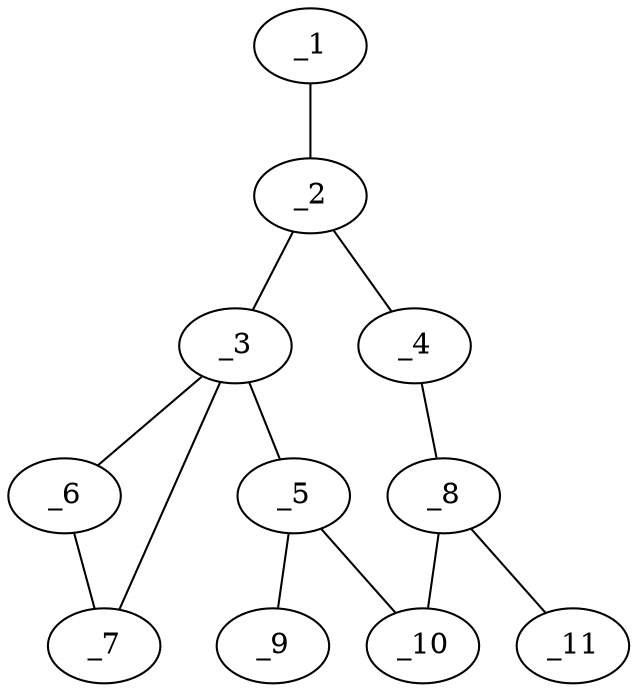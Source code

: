 graph molid56148 {
	_1	 [charge=0,
		chem=2,
		symbol="O  ",
		x="5.4641",
		y="-1.067"];
	_2	 [charge=0,
		chem=1,
		symbol="C  ",
		x="4.5981",
		y="-0.567"];
	_1 -- _2	 [valence=2];
	_3	 [charge=0,
		chem=1,
		symbol="C  ",
		x="3.7321",
		y="-1.067"];
	_2 -- _3	 [valence=1];
	_4	 [charge=0,
		chem=4,
		symbol="N  ",
		x="4.5981",
		y="0.433"];
	_2 -- _4	 [valence=1];
	_5	 [charge=0,
		chem=1,
		symbol="C  ",
		x="2.866",
		y="-0.567"];
	_3 -- _5	 [valence=1];
	_6	 [charge=0,
		chem=1,
		symbol="C  ",
		x="4.2321",
		y="-1.933"];
	_3 -- _6	 [valence=1];
	_7	 [charge=0,
		chem=1,
		symbol="C  ",
		x="3.2321",
		y="-1.933"];
	_3 -- _7	 [valence=1];
	_8	 [charge=0,
		chem=1,
		symbol="C  ",
		x="3.732",
		y="0.933"];
	_4 -- _8	 [valence=1];
	_9	 [charge=0,
		chem=2,
		symbol="O  ",
		x=2,
		y="-1.067"];
	_5 -- _9	 [valence=2];
	_10	 [charge=0,
		chem=4,
		symbol="N  ",
		x="2.866",
		y="0.433"];
	_5 -- _10	 [valence=1];
	_6 -- _7	 [valence=1];
	_8 -- _10	 [valence=1];
	_11	 [charge=0,
		chem=2,
		symbol="O  ",
		x="3.732",
		y="1.933"];
	_8 -- _11	 [valence=2];
}

